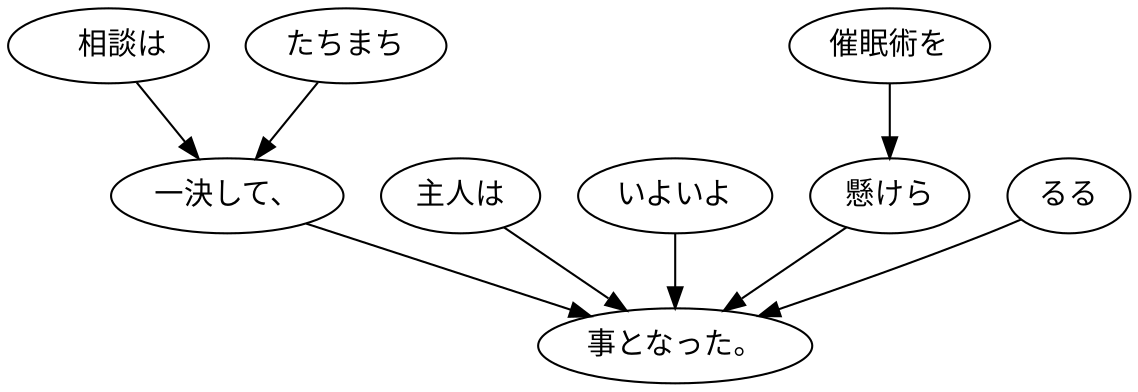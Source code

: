 digraph graph5420 {
	node0 [label="　相談は"];
	node1 [label="たちまち"];
	node2 [label="一決して、"];
	node3 [label="主人は"];
	node4 [label="いよいよ"];
	node5 [label="催眠術を"];
	node6 [label="懸けら"];
	node7 [label="るる"];
	node8 [label="事となった。"];
	node0 -> node2;
	node1 -> node2;
	node2 -> node8;
	node3 -> node8;
	node4 -> node8;
	node5 -> node6;
	node6 -> node8;
	node7 -> node8;
}
